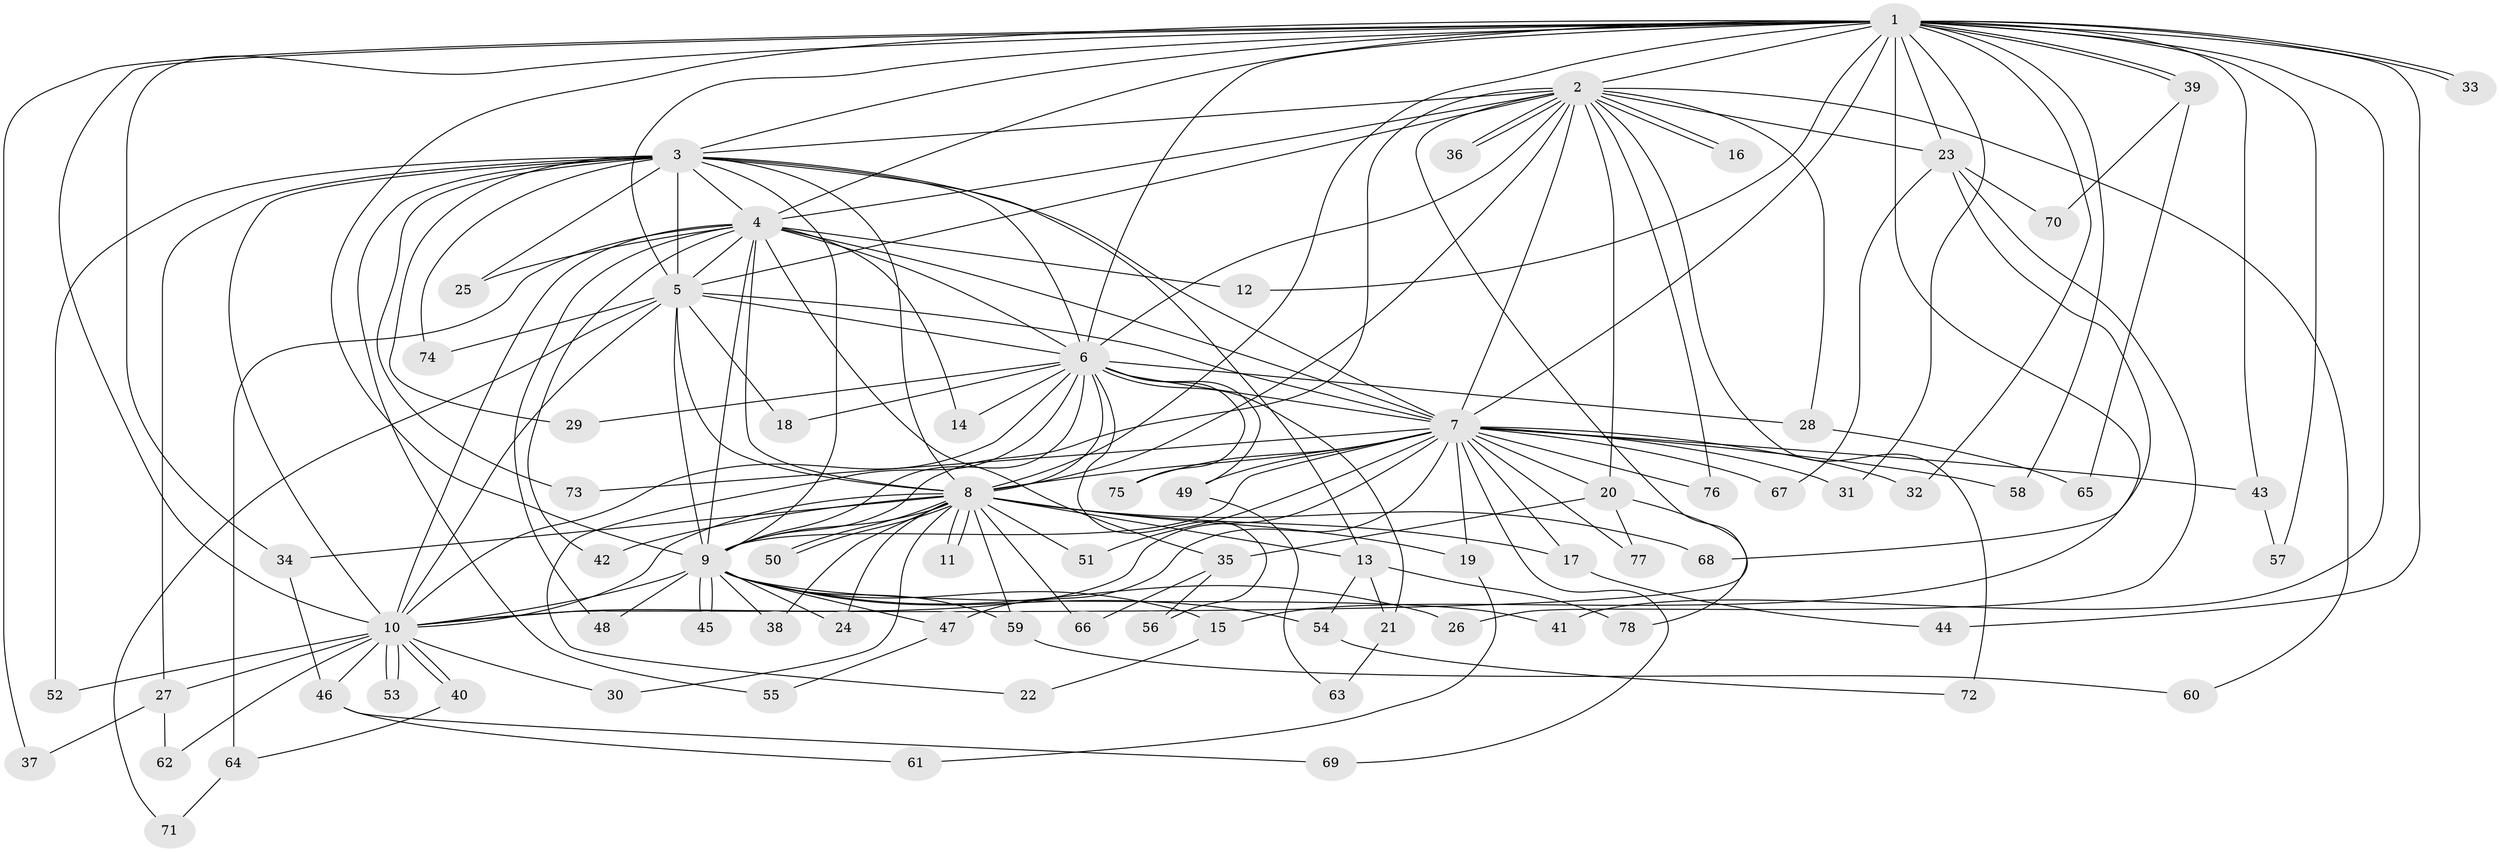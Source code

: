 // Generated by graph-tools (version 1.1) at 2025/25/03/09/25 03:25:47]
// undirected, 78 vertices, 181 edges
graph export_dot {
graph [start="1"]
  node [color=gray90,style=filled];
  1;
  2;
  3;
  4;
  5;
  6;
  7;
  8;
  9;
  10;
  11;
  12;
  13;
  14;
  15;
  16;
  17;
  18;
  19;
  20;
  21;
  22;
  23;
  24;
  25;
  26;
  27;
  28;
  29;
  30;
  31;
  32;
  33;
  34;
  35;
  36;
  37;
  38;
  39;
  40;
  41;
  42;
  43;
  44;
  45;
  46;
  47;
  48;
  49;
  50;
  51;
  52;
  53;
  54;
  55;
  56;
  57;
  58;
  59;
  60;
  61;
  62;
  63;
  64;
  65;
  66;
  67;
  68;
  69;
  70;
  71;
  72;
  73;
  74;
  75;
  76;
  77;
  78;
  1 -- 2;
  1 -- 3;
  1 -- 4;
  1 -- 5;
  1 -- 6;
  1 -- 7;
  1 -- 8;
  1 -- 9;
  1 -- 10;
  1 -- 12;
  1 -- 15;
  1 -- 23;
  1 -- 31;
  1 -- 32;
  1 -- 33;
  1 -- 33;
  1 -- 34;
  1 -- 37;
  1 -- 39;
  1 -- 39;
  1 -- 41;
  1 -- 43;
  1 -- 44;
  1 -- 57;
  1 -- 58;
  2 -- 3;
  2 -- 4;
  2 -- 5;
  2 -- 6;
  2 -- 7;
  2 -- 8;
  2 -- 9;
  2 -- 10;
  2 -- 16;
  2 -- 16;
  2 -- 20;
  2 -- 23;
  2 -- 28;
  2 -- 36;
  2 -- 36;
  2 -- 60;
  2 -- 72;
  2 -- 76;
  3 -- 4;
  3 -- 5;
  3 -- 6;
  3 -- 7;
  3 -- 8;
  3 -- 9;
  3 -- 10;
  3 -- 13;
  3 -- 25;
  3 -- 27;
  3 -- 29;
  3 -- 52;
  3 -- 55;
  3 -- 73;
  3 -- 74;
  4 -- 5;
  4 -- 6;
  4 -- 7;
  4 -- 8;
  4 -- 9;
  4 -- 10;
  4 -- 12;
  4 -- 14;
  4 -- 25;
  4 -- 35;
  4 -- 42;
  4 -- 48;
  4 -- 64;
  5 -- 6;
  5 -- 7;
  5 -- 8;
  5 -- 9;
  5 -- 10;
  5 -- 18;
  5 -- 71;
  5 -- 74;
  6 -- 7;
  6 -- 8;
  6 -- 9;
  6 -- 10;
  6 -- 14;
  6 -- 18;
  6 -- 21;
  6 -- 22;
  6 -- 28;
  6 -- 29;
  6 -- 49;
  6 -- 56;
  6 -- 75;
  7 -- 8;
  7 -- 9;
  7 -- 10;
  7 -- 17;
  7 -- 19;
  7 -- 20;
  7 -- 31;
  7 -- 32;
  7 -- 43;
  7 -- 47;
  7 -- 49;
  7 -- 51;
  7 -- 58;
  7 -- 67;
  7 -- 69;
  7 -- 73;
  7 -- 75;
  7 -- 76;
  7 -- 77;
  8 -- 9;
  8 -- 10;
  8 -- 11;
  8 -- 11;
  8 -- 13;
  8 -- 17;
  8 -- 19;
  8 -- 24;
  8 -- 30;
  8 -- 34;
  8 -- 38;
  8 -- 42;
  8 -- 50;
  8 -- 50;
  8 -- 51;
  8 -- 59;
  8 -- 66;
  8 -- 68;
  9 -- 10;
  9 -- 15;
  9 -- 24;
  9 -- 26;
  9 -- 38;
  9 -- 41;
  9 -- 45;
  9 -- 45;
  9 -- 47;
  9 -- 48;
  9 -- 54;
  9 -- 59;
  10 -- 27;
  10 -- 30;
  10 -- 40;
  10 -- 40;
  10 -- 46;
  10 -- 52;
  10 -- 53;
  10 -- 53;
  10 -- 62;
  13 -- 21;
  13 -- 54;
  13 -- 78;
  15 -- 22;
  17 -- 44;
  19 -- 61;
  20 -- 35;
  20 -- 77;
  20 -- 78;
  21 -- 63;
  23 -- 26;
  23 -- 67;
  23 -- 68;
  23 -- 70;
  27 -- 37;
  27 -- 62;
  28 -- 65;
  34 -- 46;
  35 -- 56;
  35 -- 66;
  39 -- 65;
  39 -- 70;
  40 -- 64;
  43 -- 57;
  46 -- 61;
  46 -- 69;
  47 -- 55;
  49 -- 63;
  54 -- 72;
  59 -- 60;
  64 -- 71;
}
